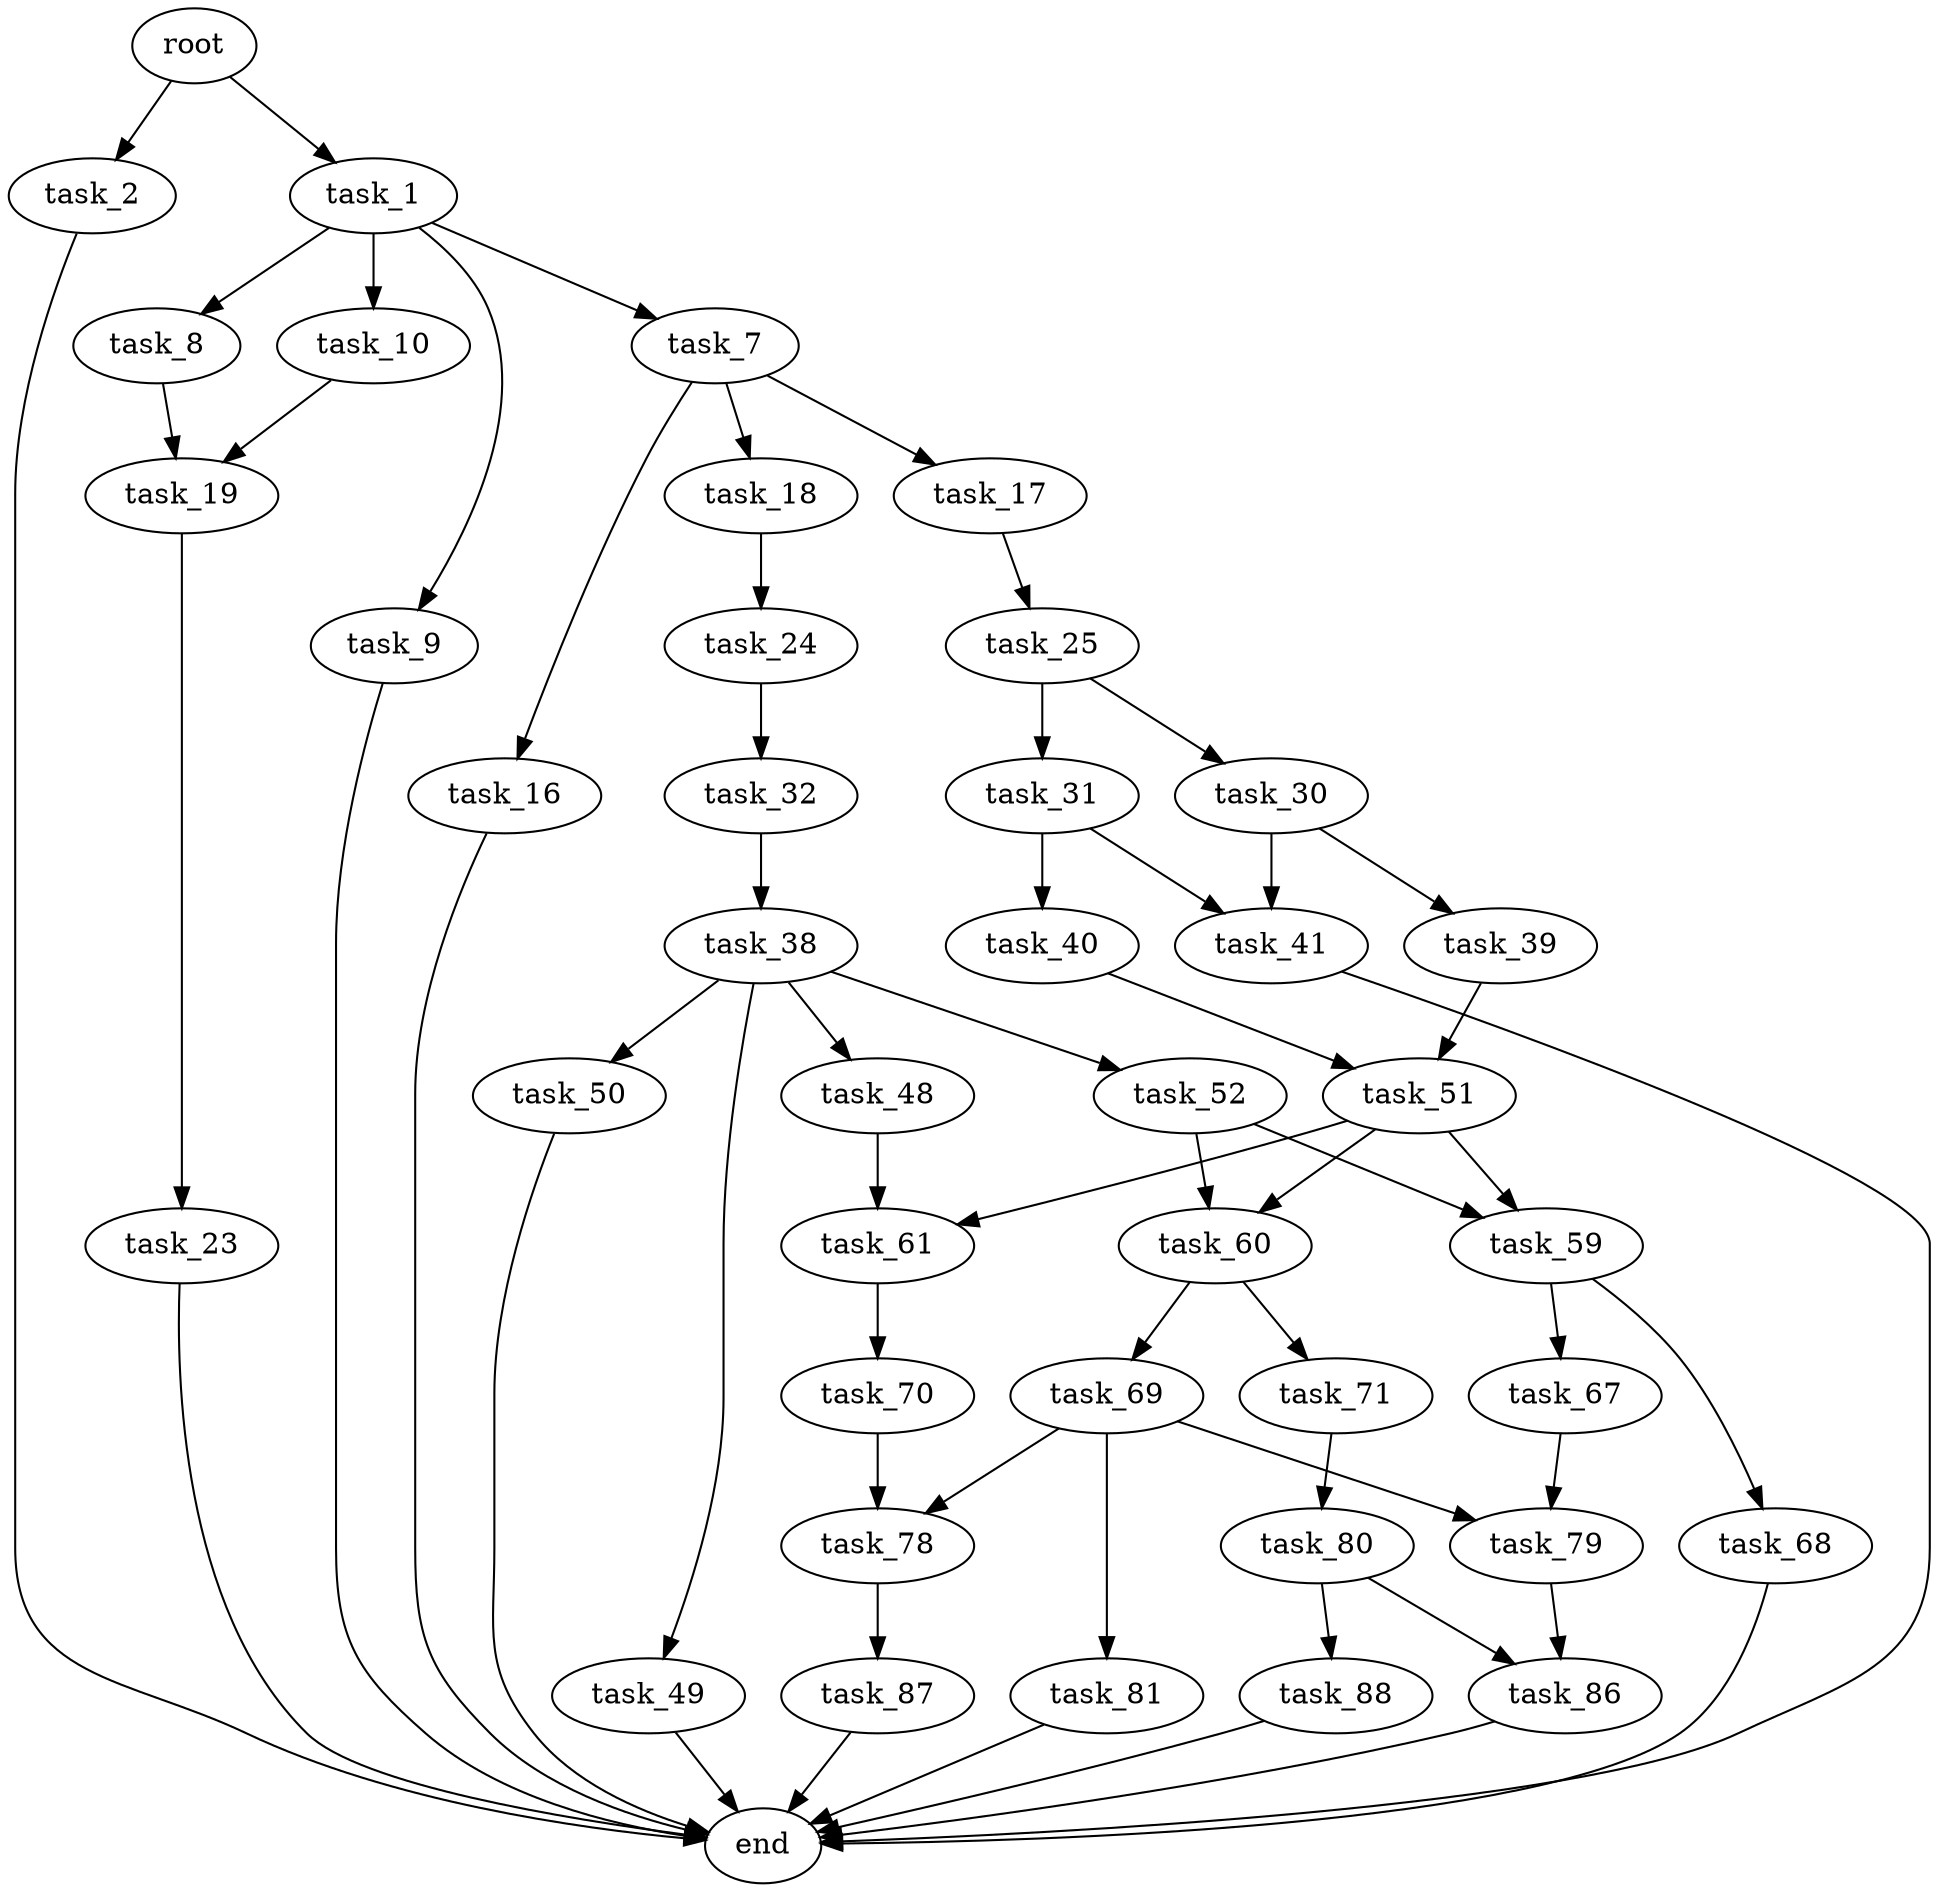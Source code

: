 digraph G {
  root [size="0.000000"];
  task_1 [size="176625175705.000000"];
  task_2 [size="16156278601.000000"];
  task_7 [size="231928233984.000000"];
  task_8 [size="68719476736.000000"];
  task_9 [size="549755813888.000000"];
  task_10 [size="32413175840.000000"];
  task_16 [size="8589934592.000000"];
  task_17 [size="1668849729.000000"];
  task_18 [size="231928233984.000000"];
  task_19 [size="549755813888.000000"];
  task_23 [size="36985751758.000000"];
  task_24 [size="231928233984.000000"];
  task_25 [size="4241488358.000000"];
  task_30 [size="30051388163.000000"];
  task_31 [size="19410972999.000000"];
  task_32 [size="188861255073.000000"];
  task_38 [size="9551386071.000000"];
  task_39 [size="82323645887.000000"];
  task_40 [size="3711764024.000000"];
  task_41 [size="191043100325.000000"];
  task_48 [size="8589934592.000000"];
  task_49 [size="549755813888.000000"];
  task_50 [size="84135131576.000000"];
  task_51 [size="122523825323.000000"];
  task_52 [size="68719476736.000000"];
  task_59 [size="7378075692.000000"];
  task_60 [size="325201528002.000000"];
  task_61 [size="549755813888.000000"];
  task_67 [size="28991029248.000000"];
  task_68 [size="8589934592.000000"];
  task_69 [size="549755813888.000000"];
  task_70 [size="28991029248.000000"];
  task_71 [size="171026372494.000000"];
  task_78 [size="231928233984.000000"];
  task_79 [size="17505930800.000000"];
  task_80 [size="231928233984.000000"];
  task_81 [size="3997896197.000000"];
  task_86 [size="152003170091.000000"];
  task_87 [size="4211640964.000000"];
  task_88 [size="43961666652.000000"];
  end [size="0.000000"];

  root -> task_1 [size="1.000000"];
  root -> task_2 [size="1.000000"];
  task_1 -> task_7 [size="411041792.000000"];
  task_1 -> task_8 [size="411041792.000000"];
  task_1 -> task_9 [size="411041792.000000"];
  task_1 -> task_10 [size="411041792.000000"];
  task_2 -> end [size="1.000000"];
  task_7 -> task_16 [size="301989888.000000"];
  task_7 -> task_17 [size="301989888.000000"];
  task_7 -> task_18 [size="301989888.000000"];
  task_8 -> task_19 [size="134217728.000000"];
  task_9 -> end [size="1.000000"];
  task_10 -> task_19 [size="33554432.000000"];
  task_16 -> end [size="1.000000"];
  task_17 -> task_25 [size="33554432.000000"];
  task_18 -> task_24 [size="301989888.000000"];
  task_19 -> task_23 [size="536870912.000000"];
  task_23 -> end [size="1.000000"];
  task_24 -> task_32 [size="301989888.000000"];
  task_25 -> task_30 [size="301989888.000000"];
  task_25 -> task_31 [size="301989888.000000"];
  task_30 -> task_39 [size="536870912.000000"];
  task_30 -> task_41 [size="536870912.000000"];
  task_31 -> task_40 [size="33554432.000000"];
  task_31 -> task_41 [size="33554432.000000"];
  task_32 -> task_38 [size="134217728.000000"];
  task_38 -> task_48 [size="679477248.000000"];
  task_38 -> task_49 [size="679477248.000000"];
  task_38 -> task_50 [size="679477248.000000"];
  task_38 -> task_52 [size="679477248.000000"];
  task_39 -> task_51 [size="301989888.000000"];
  task_40 -> task_51 [size="75497472.000000"];
  task_41 -> end [size="1.000000"];
  task_48 -> task_61 [size="33554432.000000"];
  task_49 -> end [size="1.000000"];
  task_50 -> end [size="1.000000"];
  task_51 -> task_59 [size="536870912.000000"];
  task_51 -> task_60 [size="536870912.000000"];
  task_51 -> task_61 [size="536870912.000000"];
  task_52 -> task_59 [size="134217728.000000"];
  task_52 -> task_60 [size="134217728.000000"];
  task_59 -> task_67 [size="134217728.000000"];
  task_59 -> task_68 [size="134217728.000000"];
  task_60 -> task_69 [size="838860800.000000"];
  task_60 -> task_71 [size="838860800.000000"];
  task_61 -> task_70 [size="536870912.000000"];
  task_67 -> task_79 [size="75497472.000000"];
  task_68 -> end [size="1.000000"];
  task_69 -> task_78 [size="536870912.000000"];
  task_69 -> task_79 [size="536870912.000000"];
  task_69 -> task_81 [size="536870912.000000"];
  task_70 -> task_78 [size="75497472.000000"];
  task_71 -> task_80 [size="209715200.000000"];
  task_78 -> task_87 [size="301989888.000000"];
  task_79 -> task_86 [size="679477248.000000"];
  task_80 -> task_86 [size="301989888.000000"];
  task_80 -> task_88 [size="301989888.000000"];
  task_81 -> end [size="1.000000"];
  task_86 -> end [size="1.000000"];
  task_87 -> end [size="1.000000"];
  task_88 -> end [size="1.000000"];
}
